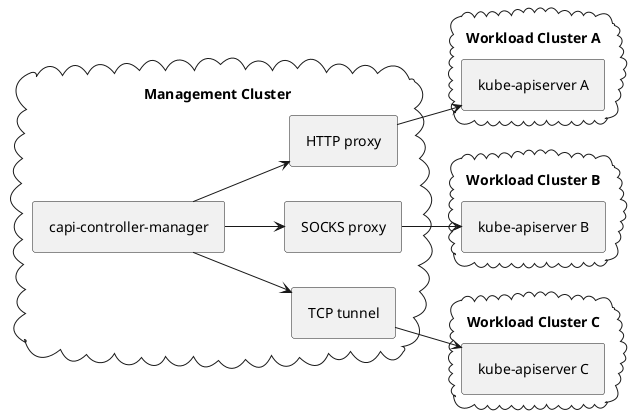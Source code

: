 @startuml

skinparam padding 6
left to right direction

cloud "Management Cluster" {
    rectangle "capi-controller-manager"
    rectangle "HTTP proxy"
    rectangle "SOCKS proxy"
    rectangle "TCP tunnel"
}

cloud "Workload Cluster A" {
    rectangle "kube-apiserver A"
}

cloud "Workload Cluster B" {
    rectangle "kube-apiserver B"
}

cloud "Workload Cluster C" {
    rectangle "kube-apiserver C"
}

[capi-controller-manager] --> [HTTP proxy]
[HTTP proxy] --> [kube-apiserver A]

[capi-controller-manager] --> [SOCKS proxy]
[SOCKS proxy] --> [kube-apiserver B]

[capi-controller-manager] --> [TCP tunnel]
[TCP tunnel] --> [kube-apiserver C]

@enduml